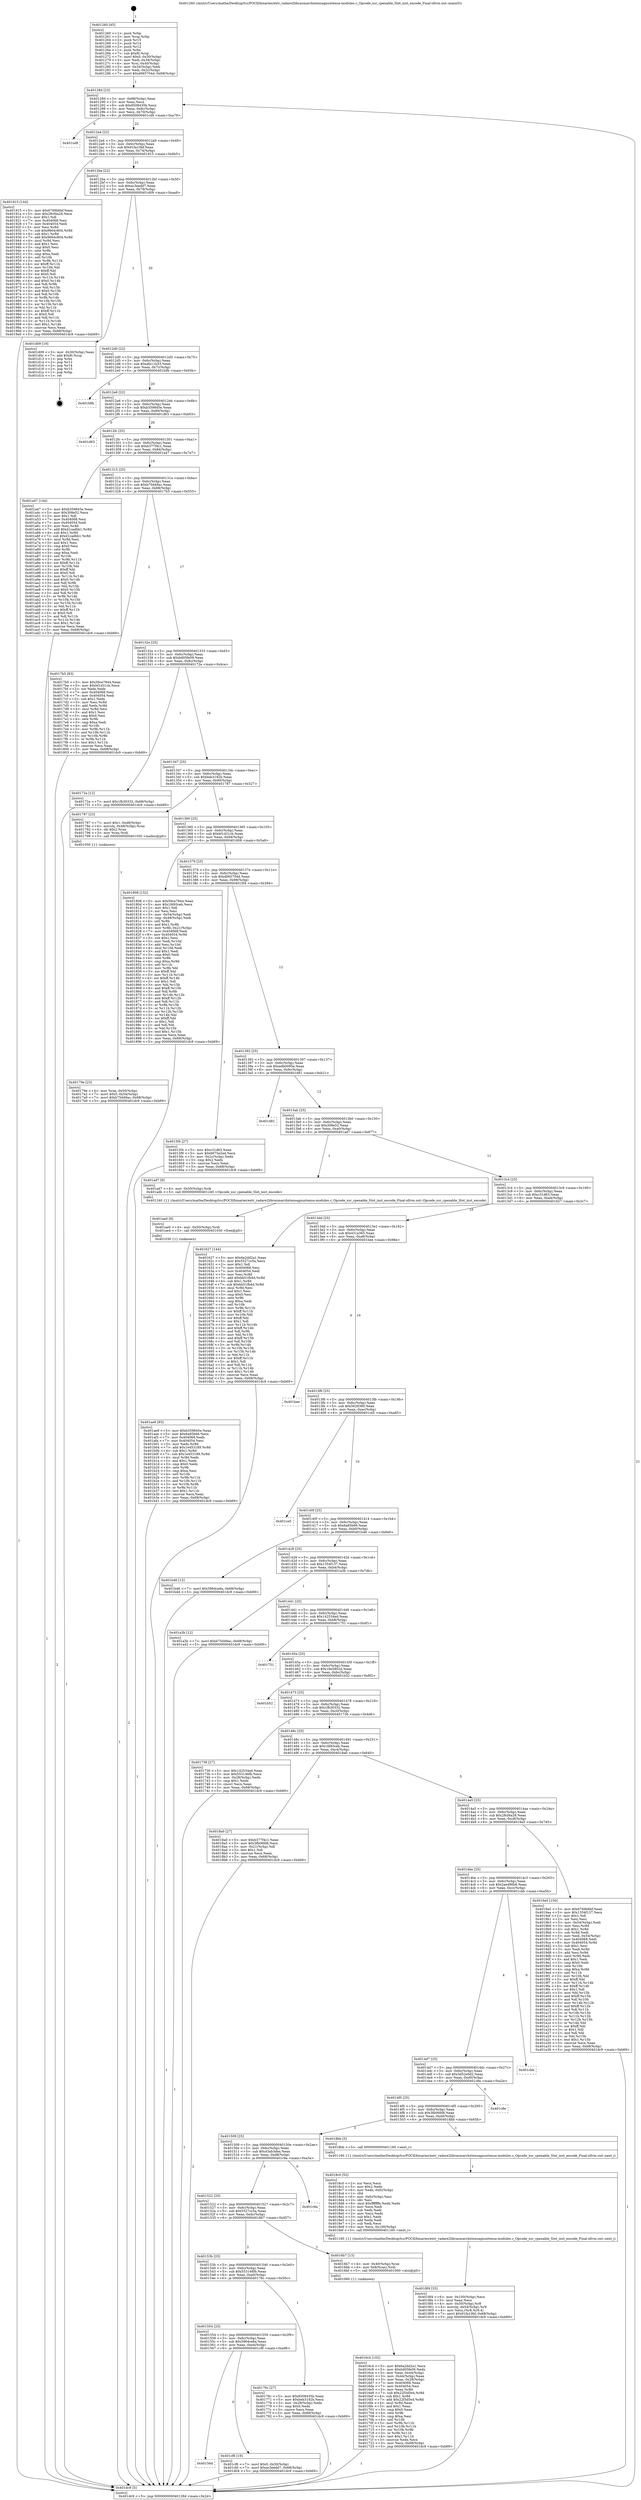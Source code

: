 digraph "0x401260" {
  label = "0x401260 (/mnt/c/Users/mathe/Desktop/tcc/POCII/binaries/extr_radare2librasmarchxtensagnuxtensa-modules.c_Opcode_xsr_cpenable_Slot_inst_encode_Final-ollvm.out::main(0))"
  labelloc = "t"
  node[shape=record]

  Entry [label="",width=0.3,height=0.3,shape=circle,fillcolor=black,style=filled]
  "0x40128d" [label="{
     0x40128d [23]\l
     | [instrs]\l
     &nbsp;&nbsp;0x40128d \<+3\>: mov -0x68(%rbp),%eax\l
     &nbsp;&nbsp;0x401290 \<+2\>: mov %eax,%ecx\l
     &nbsp;&nbsp;0x401292 \<+6\>: sub $0x8508435b,%ecx\l
     &nbsp;&nbsp;0x401298 \<+3\>: mov %eax,-0x6c(%rbp)\l
     &nbsp;&nbsp;0x40129b \<+3\>: mov %ecx,-0x70(%rbp)\l
     &nbsp;&nbsp;0x40129e \<+6\>: je 0000000000401cd9 \<main+0xa79\>\l
  }"]
  "0x401cd9" [label="{
     0x401cd9\l
  }", style=dashed]
  "0x4012a4" [label="{
     0x4012a4 [22]\l
     | [instrs]\l
     &nbsp;&nbsp;0x4012a4 \<+5\>: jmp 00000000004012a9 \<main+0x49\>\l
     &nbsp;&nbsp;0x4012a9 \<+3\>: mov -0x6c(%rbp),%eax\l
     &nbsp;&nbsp;0x4012ac \<+5\>: sub $0x91fa10bf,%eax\l
     &nbsp;&nbsp;0x4012b1 \<+3\>: mov %eax,-0x74(%rbp)\l
     &nbsp;&nbsp;0x4012b4 \<+6\>: je 0000000000401915 \<main+0x6b5\>\l
  }"]
  Exit [label="",width=0.3,height=0.3,shape=circle,fillcolor=black,style=filled,peripheries=2]
  "0x401915" [label="{
     0x401915 [144]\l
     | [instrs]\l
     &nbsp;&nbsp;0x401915 \<+5\>: mov $0x6769b6bf,%eax\l
     &nbsp;&nbsp;0x40191a \<+5\>: mov $0x28cf4a28,%ecx\l
     &nbsp;&nbsp;0x40191f \<+2\>: mov $0x1,%dl\l
     &nbsp;&nbsp;0x401921 \<+7\>: mov 0x404068,%esi\l
     &nbsp;&nbsp;0x401928 \<+7\>: mov 0x404054,%edi\l
     &nbsp;&nbsp;0x40192f \<+3\>: mov %esi,%r8d\l
     &nbsp;&nbsp;0x401932 \<+7\>: sub $0x9664c804,%r8d\l
     &nbsp;&nbsp;0x401939 \<+4\>: sub $0x1,%r8d\l
     &nbsp;&nbsp;0x40193d \<+7\>: add $0x9664c804,%r8d\l
     &nbsp;&nbsp;0x401944 \<+4\>: imul %r8d,%esi\l
     &nbsp;&nbsp;0x401948 \<+3\>: and $0x1,%esi\l
     &nbsp;&nbsp;0x40194b \<+3\>: cmp $0x0,%esi\l
     &nbsp;&nbsp;0x40194e \<+4\>: sete %r9b\l
     &nbsp;&nbsp;0x401952 \<+3\>: cmp $0xa,%edi\l
     &nbsp;&nbsp;0x401955 \<+4\>: setl %r10b\l
     &nbsp;&nbsp;0x401959 \<+3\>: mov %r9b,%r11b\l
     &nbsp;&nbsp;0x40195c \<+4\>: xor $0xff,%r11b\l
     &nbsp;&nbsp;0x401960 \<+3\>: mov %r10b,%bl\l
     &nbsp;&nbsp;0x401963 \<+3\>: xor $0xff,%bl\l
     &nbsp;&nbsp;0x401966 \<+3\>: xor $0x0,%dl\l
     &nbsp;&nbsp;0x401969 \<+3\>: mov %r11b,%r14b\l
     &nbsp;&nbsp;0x40196c \<+4\>: and $0x0,%r14b\l
     &nbsp;&nbsp;0x401970 \<+3\>: and %dl,%r9b\l
     &nbsp;&nbsp;0x401973 \<+3\>: mov %bl,%r15b\l
     &nbsp;&nbsp;0x401976 \<+4\>: and $0x0,%r15b\l
     &nbsp;&nbsp;0x40197a \<+3\>: and %dl,%r10b\l
     &nbsp;&nbsp;0x40197d \<+3\>: or %r9b,%r14b\l
     &nbsp;&nbsp;0x401980 \<+3\>: or %r10b,%r15b\l
     &nbsp;&nbsp;0x401983 \<+3\>: xor %r15b,%r14b\l
     &nbsp;&nbsp;0x401986 \<+3\>: or %bl,%r11b\l
     &nbsp;&nbsp;0x401989 \<+4\>: xor $0xff,%r11b\l
     &nbsp;&nbsp;0x40198d \<+3\>: or $0x0,%dl\l
     &nbsp;&nbsp;0x401990 \<+3\>: and %dl,%r11b\l
     &nbsp;&nbsp;0x401993 \<+3\>: or %r11b,%r14b\l
     &nbsp;&nbsp;0x401996 \<+4\>: test $0x1,%r14b\l
     &nbsp;&nbsp;0x40199a \<+3\>: cmovne %ecx,%eax\l
     &nbsp;&nbsp;0x40199d \<+3\>: mov %eax,-0x68(%rbp)\l
     &nbsp;&nbsp;0x4019a0 \<+5\>: jmp 0000000000401dc9 \<main+0xb69\>\l
  }"]
  "0x4012ba" [label="{
     0x4012ba [22]\l
     | [instrs]\l
     &nbsp;&nbsp;0x4012ba \<+5\>: jmp 00000000004012bf \<main+0x5f\>\l
     &nbsp;&nbsp;0x4012bf \<+3\>: mov -0x6c(%rbp),%eax\l
     &nbsp;&nbsp;0x4012c2 \<+5\>: sub $0xac3eedd7,%eax\l
     &nbsp;&nbsp;0x4012c7 \<+3\>: mov %eax,-0x78(%rbp)\l
     &nbsp;&nbsp;0x4012ca \<+6\>: je 0000000000401d09 \<main+0xaa9\>\l
  }"]
  "0x40156d" [label="{
     0x40156d\l
  }", style=dashed]
  "0x401d09" [label="{
     0x401d09 [19]\l
     | [instrs]\l
     &nbsp;&nbsp;0x401d09 \<+3\>: mov -0x30(%rbp),%eax\l
     &nbsp;&nbsp;0x401d0c \<+7\>: add $0xf0,%rsp\l
     &nbsp;&nbsp;0x401d13 \<+1\>: pop %rbx\l
     &nbsp;&nbsp;0x401d14 \<+2\>: pop %r12\l
     &nbsp;&nbsp;0x401d16 \<+2\>: pop %r14\l
     &nbsp;&nbsp;0x401d18 \<+2\>: pop %r15\l
     &nbsp;&nbsp;0x401d1a \<+1\>: pop %rbp\l
     &nbsp;&nbsp;0x401d1b \<+1\>: ret\l
  }"]
  "0x4012d0" [label="{
     0x4012d0 [22]\l
     | [instrs]\l
     &nbsp;&nbsp;0x4012d0 \<+5\>: jmp 00000000004012d5 \<main+0x75\>\l
     &nbsp;&nbsp;0x4012d5 \<+3\>: mov -0x6c(%rbp),%eax\l
     &nbsp;&nbsp;0x4012d8 \<+5\>: sub $0xafa11b33,%eax\l
     &nbsp;&nbsp;0x4012dd \<+3\>: mov %eax,-0x7c(%rbp)\l
     &nbsp;&nbsp;0x4012e0 \<+6\>: je 0000000000401b9b \<main+0x93b\>\l
  }"]
  "0x401cf6" [label="{
     0x401cf6 [19]\l
     | [instrs]\l
     &nbsp;&nbsp;0x401cf6 \<+7\>: movl $0x0,-0x30(%rbp)\l
     &nbsp;&nbsp;0x401cfd \<+7\>: movl $0xac3eedd7,-0x68(%rbp)\l
     &nbsp;&nbsp;0x401d04 \<+5\>: jmp 0000000000401dc9 \<main+0xb69\>\l
  }"]
  "0x401b9b" [label="{
     0x401b9b\l
  }", style=dashed]
  "0x4012e6" [label="{
     0x4012e6 [22]\l
     | [instrs]\l
     &nbsp;&nbsp;0x4012e6 \<+5\>: jmp 00000000004012eb \<main+0x8b\>\l
     &nbsp;&nbsp;0x4012eb \<+3\>: mov -0x6c(%rbp),%eax\l
     &nbsp;&nbsp;0x4012ee \<+5\>: sub $0xb359845e,%eax\l
     &nbsp;&nbsp;0x4012f3 \<+3\>: mov %eax,-0x80(%rbp)\l
     &nbsp;&nbsp;0x4012f6 \<+6\>: je 0000000000401d63 \<main+0xb03\>\l
  }"]
  "0x401ae9" [label="{
     0x401ae9 [93]\l
     | [instrs]\l
     &nbsp;&nbsp;0x401ae9 \<+5\>: mov $0xb359845e,%eax\l
     &nbsp;&nbsp;0x401aee \<+5\>: mov $0x6a85b66,%ecx\l
     &nbsp;&nbsp;0x401af3 \<+7\>: mov 0x404068,%edx\l
     &nbsp;&nbsp;0x401afa \<+7\>: mov 0x404054,%esi\l
     &nbsp;&nbsp;0x401b01 \<+3\>: mov %edx,%r8d\l
     &nbsp;&nbsp;0x401b04 \<+7\>: add $0x1e453189,%r8d\l
     &nbsp;&nbsp;0x401b0b \<+4\>: sub $0x1,%r8d\l
     &nbsp;&nbsp;0x401b0f \<+7\>: sub $0x1e453189,%r8d\l
     &nbsp;&nbsp;0x401b16 \<+4\>: imul %r8d,%edx\l
     &nbsp;&nbsp;0x401b1a \<+3\>: and $0x1,%edx\l
     &nbsp;&nbsp;0x401b1d \<+3\>: cmp $0x0,%edx\l
     &nbsp;&nbsp;0x401b20 \<+4\>: sete %r9b\l
     &nbsp;&nbsp;0x401b24 \<+3\>: cmp $0xa,%esi\l
     &nbsp;&nbsp;0x401b27 \<+4\>: setl %r10b\l
     &nbsp;&nbsp;0x401b2b \<+3\>: mov %r9b,%r11b\l
     &nbsp;&nbsp;0x401b2e \<+3\>: and %r10b,%r11b\l
     &nbsp;&nbsp;0x401b31 \<+3\>: xor %r10b,%r9b\l
     &nbsp;&nbsp;0x401b34 \<+3\>: or %r9b,%r11b\l
     &nbsp;&nbsp;0x401b37 \<+4\>: test $0x1,%r11b\l
     &nbsp;&nbsp;0x401b3b \<+3\>: cmovne %ecx,%eax\l
     &nbsp;&nbsp;0x401b3e \<+3\>: mov %eax,-0x68(%rbp)\l
     &nbsp;&nbsp;0x401b41 \<+5\>: jmp 0000000000401dc9 \<main+0xb69\>\l
  }"]
  "0x401d63" [label="{
     0x401d63\l
  }", style=dashed]
  "0x4012fc" [label="{
     0x4012fc [25]\l
     | [instrs]\l
     &nbsp;&nbsp;0x4012fc \<+5\>: jmp 0000000000401301 \<main+0xa1\>\l
     &nbsp;&nbsp;0x401301 \<+3\>: mov -0x6c(%rbp),%eax\l
     &nbsp;&nbsp;0x401304 \<+5\>: sub $0xb377f4c1,%eax\l
     &nbsp;&nbsp;0x401309 \<+6\>: mov %eax,-0x84(%rbp)\l
     &nbsp;&nbsp;0x40130f \<+6\>: je 0000000000401a47 \<main+0x7e7\>\l
  }"]
  "0x401ae0" [label="{
     0x401ae0 [9]\l
     | [instrs]\l
     &nbsp;&nbsp;0x401ae0 \<+4\>: mov -0x50(%rbp),%rdi\l
     &nbsp;&nbsp;0x401ae4 \<+5\>: call 0000000000401030 \<free@plt\>\l
     | [calls]\l
     &nbsp;&nbsp;0x401030 \{1\} (unknown)\l
  }"]
  "0x401a47" [label="{
     0x401a47 [144]\l
     | [instrs]\l
     &nbsp;&nbsp;0x401a47 \<+5\>: mov $0xb359845e,%eax\l
     &nbsp;&nbsp;0x401a4c \<+5\>: mov $0x308e52,%ecx\l
     &nbsp;&nbsp;0x401a51 \<+2\>: mov $0x1,%dl\l
     &nbsp;&nbsp;0x401a53 \<+7\>: mov 0x404068,%esi\l
     &nbsp;&nbsp;0x401a5a \<+7\>: mov 0x404054,%edi\l
     &nbsp;&nbsp;0x401a61 \<+3\>: mov %esi,%r8d\l
     &nbsp;&nbsp;0x401a64 \<+7\>: add $0xd1cadbb1,%r8d\l
     &nbsp;&nbsp;0x401a6b \<+4\>: sub $0x1,%r8d\l
     &nbsp;&nbsp;0x401a6f \<+7\>: sub $0xd1cadbb1,%r8d\l
     &nbsp;&nbsp;0x401a76 \<+4\>: imul %r8d,%esi\l
     &nbsp;&nbsp;0x401a7a \<+3\>: and $0x1,%esi\l
     &nbsp;&nbsp;0x401a7d \<+3\>: cmp $0x0,%esi\l
     &nbsp;&nbsp;0x401a80 \<+4\>: sete %r9b\l
     &nbsp;&nbsp;0x401a84 \<+3\>: cmp $0xa,%edi\l
     &nbsp;&nbsp;0x401a87 \<+4\>: setl %r10b\l
     &nbsp;&nbsp;0x401a8b \<+3\>: mov %r9b,%r11b\l
     &nbsp;&nbsp;0x401a8e \<+4\>: xor $0xff,%r11b\l
     &nbsp;&nbsp;0x401a92 \<+3\>: mov %r10b,%bl\l
     &nbsp;&nbsp;0x401a95 \<+3\>: xor $0xff,%bl\l
     &nbsp;&nbsp;0x401a98 \<+3\>: xor $0x0,%dl\l
     &nbsp;&nbsp;0x401a9b \<+3\>: mov %r11b,%r14b\l
     &nbsp;&nbsp;0x401a9e \<+4\>: and $0x0,%r14b\l
     &nbsp;&nbsp;0x401aa2 \<+3\>: and %dl,%r9b\l
     &nbsp;&nbsp;0x401aa5 \<+3\>: mov %bl,%r15b\l
     &nbsp;&nbsp;0x401aa8 \<+4\>: and $0x0,%r15b\l
     &nbsp;&nbsp;0x401aac \<+3\>: and %dl,%r10b\l
     &nbsp;&nbsp;0x401aaf \<+3\>: or %r9b,%r14b\l
     &nbsp;&nbsp;0x401ab2 \<+3\>: or %r10b,%r15b\l
     &nbsp;&nbsp;0x401ab5 \<+3\>: xor %r15b,%r14b\l
     &nbsp;&nbsp;0x401ab8 \<+3\>: or %bl,%r11b\l
     &nbsp;&nbsp;0x401abb \<+4\>: xor $0xff,%r11b\l
     &nbsp;&nbsp;0x401abf \<+3\>: or $0x0,%dl\l
     &nbsp;&nbsp;0x401ac2 \<+3\>: and %dl,%r11b\l
     &nbsp;&nbsp;0x401ac5 \<+3\>: or %r11b,%r14b\l
     &nbsp;&nbsp;0x401ac8 \<+4\>: test $0x1,%r14b\l
     &nbsp;&nbsp;0x401acc \<+3\>: cmovne %ecx,%eax\l
     &nbsp;&nbsp;0x401acf \<+3\>: mov %eax,-0x68(%rbp)\l
     &nbsp;&nbsp;0x401ad2 \<+5\>: jmp 0000000000401dc9 \<main+0xb69\>\l
  }"]
  "0x401315" [label="{
     0x401315 [25]\l
     | [instrs]\l
     &nbsp;&nbsp;0x401315 \<+5\>: jmp 000000000040131a \<main+0xba\>\l
     &nbsp;&nbsp;0x40131a \<+3\>: mov -0x6c(%rbp),%eax\l
     &nbsp;&nbsp;0x40131d \<+5\>: sub $0xb75d49ac,%eax\l
     &nbsp;&nbsp;0x401322 \<+6\>: mov %eax,-0x88(%rbp)\l
     &nbsp;&nbsp;0x401328 \<+6\>: je 00000000004017b5 \<main+0x555\>\l
  }"]
  "0x4018f4" [label="{
     0x4018f4 [33]\l
     | [instrs]\l
     &nbsp;&nbsp;0x4018f4 \<+6\>: mov -0x100(%rbp),%ecx\l
     &nbsp;&nbsp;0x4018fa \<+3\>: imul %eax,%ecx\l
     &nbsp;&nbsp;0x4018fd \<+4\>: mov -0x50(%rbp),%r8\l
     &nbsp;&nbsp;0x401901 \<+4\>: movslq -0x54(%rbp),%r9\l
     &nbsp;&nbsp;0x401905 \<+4\>: mov %ecx,(%r8,%r9,4)\l
     &nbsp;&nbsp;0x401909 \<+7\>: movl $0x91fa10bf,-0x68(%rbp)\l
     &nbsp;&nbsp;0x401910 \<+5\>: jmp 0000000000401dc9 \<main+0xb69\>\l
  }"]
  "0x4017b5" [label="{
     0x4017b5 [83]\l
     | [instrs]\l
     &nbsp;&nbsp;0x4017b5 \<+5\>: mov $0x59ce7844,%eax\l
     &nbsp;&nbsp;0x4017ba \<+5\>: mov $0xbf1d31cb,%ecx\l
     &nbsp;&nbsp;0x4017bf \<+2\>: xor %edx,%edx\l
     &nbsp;&nbsp;0x4017c1 \<+7\>: mov 0x404068,%esi\l
     &nbsp;&nbsp;0x4017c8 \<+7\>: mov 0x404054,%edi\l
     &nbsp;&nbsp;0x4017cf \<+3\>: sub $0x1,%edx\l
     &nbsp;&nbsp;0x4017d2 \<+3\>: mov %esi,%r8d\l
     &nbsp;&nbsp;0x4017d5 \<+3\>: add %edx,%r8d\l
     &nbsp;&nbsp;0x4017d8 \<+4\>: imul %r8d,%esi\l
     &nbsp;&nbsp;0x4017dc \<+3\>: and $0x1,%esi\l
     &nbsp;&nbsp;0x4017df \<+3\>: cmp $0x0,%esi\l
     &nbsp;&nbsp;0x4017e2 \<+4\>: sete %r9b\l
     &nbsp;&nbsp;0x4017e6 \<+3\>: cmp $0xa,%edi\l
     &nbsp;&nbsp;0x4017e9 \<+4\>: setl %r10b\l
     &nbsp;&nbsp;0x4017ed \<+3\>: mov %r9b,%r11b\l
     &nbsp;&nbsp;0x4017f0 \<+3\>: and %r10b,%r11b\l
     &nbsp;&nbsp;0x4017f3 \<+3\>: xor %r10b,%r9b\l
     &nbsp;&nbsp;0x4017f6 \<+3\>: or %r9b,%r11b\l
     &nbsp;&nbsp;0x4017f9 \<+4\>: test $0x1,%r11b\l
     &nbsp;&nbsp;0x4017fd \<+3\>: cmovne %ecx,%eax\l
     &nbsp;&nbsp;0x401800 \<+3\>: mov %eax,-0x68(%rbp)\l
     &nbsp;&nbsp;0x401803 \<+5\>: jmp 0000000000401dc9 \<main+0xb69\>\l
  }"]
  "0x40132e" [label="{
     0x40132e [25]\l
     | [instrs]\l
     &nbsp;&nbsp;0x40132e \<+5\>: jmp 0000000000401333 \<main+0xd3\>\l
     &nbsp;&nbsp;0x401333 \<+3\>: mov -0x6c(%rbp),%eax\l
     &nbsp;&nbsp;0x401336 \<+5\>: sub $0xbd05fe09,%eax\l
     &nbsp;&nbsp;0x40133b \<+6\>: mov %eax,-0x8c(%rbp)\l
     &nbsp;&nbsp;0x401341 \<+6\>: je 000000000040172a \<main+0x4ca\>\l
  }"]
  "0x4018c0" [label="{
     0x4018c0 [52]\l
     | [instrs]\l
     &nbsp;&nbsp;0x4018c0 \<+2\>: xor %ecx,%ecx\l
     &nbsp;&nbsp;0x4018c2 \<+5\>: mov $0x2,%edx\l
     &nbsp;&nbsp;0x4018c7 \<+6\>: mov %edx,-0xfc(%rbp)\l
     &nbsp;&nbsp;0x4018cd \<+1\>: cltd\l
     &nbsp;&nbsp;0x4018ce \<+6\>: mov -0xfc(%rbp),%esi\l
     &nbsp;&nbsp;0x4018d4 \<+2\>: idiv %esi\l
     &nbsp;&nbsp;0x4018d6 \<+6\>: imul $0xfffffffe,%edx,%edx\l
     &nbsp;&nbsp;0x4018dc \<+2\>: mov %ecx,%edi\l
     &nbsp;&nbsp;0x4018de \<+2\>: sub %edx,%edi\l
     &nbsp;&nbsp;0x4018e0 \<+2\>: mov %ecx,%edx\l
     &nbsp;&nbsp;0x4018e2 \<+3\>: sub $0x1,%edx\l
     &nbsp;&nbsp;0x4018e5 \<+2\>: add %edx,%edi\l
     &nbsp;&nbsp;0x4018e7 \<+2\>: sub %edi,%ecx\l
     &nbsp;&nbsp;0x4018e9 \<+6\>: mov %ecx,-0x100(%rbp)\l
     &nbsp;&nbsp;0x4018ef \<+5\>: call 0000000000401160 \<next_i\>\l
     | [calls]\l
     &nbsp;&nbsp;0x401160 \{1\} (/mnt/c/Users/mathe/Desktop/tcc/POCII/binaries/extr_radare2librasmarchxtensagnuxtensa-modules.c_Opcode_xsr_cpenable_Slot_inst_encode_Final-ollvm.out::next_i)\l
  }"]
  "0x40172a" [label="{
     0x40172a [12]\l
     | [instrs]\l
     &nbsp;&nbsp;0x40172a \<+7\>: movl $0x1fb30332,-0x68(%rbp)\l
     &nbsp;&nbsp;0x401731 \<+5\>: jmp 0000000000401dc9 \<main+0xb69\>\l
  }"]
  "0x401347" [label="{
     0x401347 [25]\l
     | [instrs]\l
     &nbsp;&nbsp;0x401347 \<+5\>: jmp 000000000040134c \<main+0xec\>\l
     &nbsp;&nbsp;0x40134c \<+3\>: mov -0x6c(%rbp),%eax\l
     &nbsp;&nbsp;0x40134f \<+5\>: sub $0xbeb3192b,%eax\l
     &nbsp;&nbsp;0x401354 \<+6\>: mov %eax,-0x90(%rbp)\l
     &nbsp;&nbsp;0x40135a \<+6\>: je 0000000000401787 \<main+0x527\>\l
  }"]
  "0x40179e" [label="{
     0x40179e [23]\l
     | [instrs]\l
     &nbsp;&nbsp;0x40179e \<+4\>: mov %rax,-0x50(%rbp)\l
     &nbsp;&nbsp;0x4017a2 \<+7\>: movl $0x0,-0x54(%rbp)\l
     &nbsp;&nbsp;0x4017a9 \<+7\>: movl $0xb75d49ac,-0x68(%rbp)\l
     &nbsp;&nbsp;0x4017b0 \<+5\>: jmp 0000000000401dc9 \<main+0xb69\>\l
  }"]
  "0x401787" [label="{
     0x401787 [23]\l
     | [instrs]\l
     &nbsp;&nbsp;0x401787 \<+7\>: movl $0x1,-0x48(%rbp)\l
     &nbsp;&nbsp;0x40178e \<+4\>: movslq -0x48(%rbp),%rax\l
     &nbsp;&nbsp;0x401792 \<+4\>: shl $0x2,%rax\l
     &nbsp;&nbsp;0x401796 \<+3\>: mov %rax,%rdi\l
     &nbsp;&nbsp;0x401799 \<+5\>: call 0000000000401050 \<malloc@plt\>\l
     | [calls]\l
     &nbsp;&nbsp;0x401050 \{1\} (unknown)\l
  }"]
  "0x401360" [label="{
     0x401360 [25]\l
     | [instrs]\l
     &nbsp;&nbsp;0x401360 \<+5\>: jmp 0000000000401365 \<main+0x105\>\l
     &nbsp;&nbsp;0x401365 \<+3\>: mov -0x6c(%rbp),%eax\l
     &nbsp;&nbsp;0x401368 \<+5\>: sub $0xbf1d31cb,%eax\l
     &nbsp;&nbsp;0x40136d \<+6\>: mov %eax,-0x94(%rbp)\l
     &nbsp;&nbsp;0x401373 \<+6\>: je 0000000000401808 \<main+0x5a8\>\l
  }"]
  "0x401554" [label="{
     0x401554 [25]\l
     | [instrs]\l
     &nbsp;&nbsp;0x401554 \<+5\>: jmp 0000000000401559 \<main+0x2f9\>\l
     &nbsp;&nbsp;0x401559 \<+3\>: mov -0x6c(%rbp),%eax\l
     &nbsp;&nbsp;0x40155c \<+5\>: sub $0x5964ce6a,%eax\l
     &nbsp;&nbsp;0x401561 \<+6\>: mov %eax,-0xe4(%rbp)\l
     &nbsp;&nbsp;0x401567 \<+6\>: je 0000000000401cf6 \<main+0xa96\>\l
  }"]
  "0x401808" [label="{
     0x401808 [152]\l
     | [instrs]\l
     &nbsp;&nbsp;0x401808 \<+5\>: mov $0x59ce7844,%eax\l
     &nbsp;&nbsp;0x40180d \<+5\>: mov $0x1fd93ceb,%ecx\l
     &nbsp;&nbsp;0x401812 \<+2\>: mov $0x1,%dl\l
     &nbsp;&nbsp;0x401814 \<+2\>: xor %esi,%esi\l
     &nbsp;&nbsp;0x401816 \<+3\>: mov -0x54(%rbp),%edi\l
     &nbsp;&nbsp;0x401819 \<+3\>: cmp -0x48(%rbp),%edi\l
     &nbsp;&nbsp;0x40181c \<+4\>: setl %r8b\l
     &nbsp;&nbsp;0x401820 \<+4\>: and $0x1,%r8b\l
     &nbsp;&nbsp;0x401824 \<+4\>: mov %r8b,-0x21(%rbp)\l
     &nbsp;&nbsp;0x401828 \<+7\>: mov 0x404068,%edi\l
     &nbsp;&nbsp;0x40182f \<+8\>: mov 0x404054,%r9d\l
     &nbsp;&nbsp;0x401837 \<+3\>: sub $0x1,%esi\l
     &nbsp;&nbsp;0x40183a \<+3\>: mov %edi,%r10d\l
     &nbsp;&nbsp;0x40183d \<+3\>: add %esi,%r10d\l
     &nbsp;&nbsp;0x401840 \<+4\>: imul %r10d,%edi\l
     &nbsp;&nbsp;0x401844 \<+3\>: and $0x1,%edi\l
     &nbsp;&nbsp;0x401847 \<+3\>: cmp $0x0,%edi\l
     &nbsp;&nbsp;0x40184a \<+4\>: sete %r8b\l
     &nbsp;&nbsp;0x40184e \<+4\>: cmp $0xa,%r9d\l
     &nbsp;&nbsp;0x401852 \<+4\>: setl %r11b\l
     &nbsp;&nbsp;0x401856 \<+3\>: mov %r8b,%bl\l
     &nbsp;&nbsp;0x401859 \<+3\>: xor $0xff,%bl\l
     &nbsp;&nbsp;0x40185c \<+3\>: mov %r11b,%r14b\l
     &nbsp;&nbsp;0x40185f \<+4\>: xor $0xff,%r14b\l
     &nbsp;&nbsp;0x401863 \<+3\>: xor $0x1,%dl\l
     &nbsp;&nbsp;0x401866 \<+3\>: mov %bl,%r15b\l
     &nbsp;&nbsp;0x401869 \<+4\>: and $0xff,%r15b\l
     &nbsp;&nbsp;0x40186d \<+3\>: and %dl,%r8b\l
     &nbsp;&nbsp;0x401870 \<+3\>: mov %r14b,%r12b\l
     &nbsp;&nbsp;0x401873 \<+4\>: and $0xff,%r12b\l
     &nbsp;&nbsp;0x401877 \<+3\>: and %dl,%r11b\l
     &nbsp;&nbsp;0x40187a \<+3\>: or %r8b,%r15b\l
     &nbsp;&nbsp;0x40187d \<+3\>: or %r11b,%r12b\l
     &nbsp;&nbsp;0x401880 \<+3\>: xor %r12b,%r15b\l
     &nbsp;&nbsp;0x401883 \<+3\>: or %r14b,%bl\l
     &nbsp;&nbsp;0x401886 \<+3\>: xor $0xff,%bl\l
     &nbsp;&nbsp;0x401889 \<+3\>: or $0x1,%dl\l
     &nbsp;&nbsp;0x40188c \<+2\>: and %dl,%bl\l
     &nbsp;&nbsp;0x40188e \<+3\>: or %bl,%r15b\l
     &nbsp;&nbsp;0x401891 \<+4\>: test $0x1,%r15b\l
     &nbsp;&nbsp;0x401895 \<+3\>: cmovne %ecx,%eax\l
     &nbsp;&nbsp;0x401898 \<+3\>: mov %eax,-0x68(%rbp)\l
     &nbsp;&nbsp;0x40189b \<+5\>: jmp 0000000000401dc9 \<main+0xb69\>\l
  }"]
  "0x401379" [label="{
     0x401379 [25]\l
     | [instrs]\l
     &nbsp;&nbsp;0x401379 \<+5\>: jmp 000000000040137e \<main+0x11e\>\l
     &nbsp;&nbsp;0x40137e \<+3\>: mov -0x6c(%rbp),%eax\l
     &nbsp;&nbsp;0x401381 \<+5\>: sub $0xd065704d,%eax\l
     &nbsp;&nbsp;0x401386 \<+6\>: mov %eax,-0x98(%rbp)\l
     &nbsp;&nbsp;0x40138c \<+6\>: je 00000000004015f4 \<main+0x394\>\l
  }"]
  "0x40176c" [label="{
     0x40176c [27]\l
     | [instrs]\l
     &nbsp;&nbsp;0x40176c \<+5\>: mov $0x8508435b,%eax\l
     &nbsp;&nbsp;0x401771 \<+5\>: mov $0xbeb3192b,%ecx\l
     &nbsp;&nbsp;0x401776 \<+3\>: mov -0x28(%rbp),%edx\l
     &nbsp;&nbsp;0x401779 \<+3\>: cmp $0x0,%edx\l
     &nbsp;&nbsp;0x40177c \<+3\>: cmove %ecx,%eax\l
     &nbsp;&nbsp;0x40177f \<+3\>: mov %eax,-0x68(%rbp)\l
     &nbsp;&nbsp;0x401782 \<+5\>: jmp 0000000000401dc9 \<main+0xb69\>\l
  }"]
  "0x4015f4" [label="{
     0x4015f4 [27]\l
     | [instrs]\l
     &nbsp;&nbsp;0x4015f4 \<+5\>: mov $0xc31d63,%eax\l
     &nbsp;&nbsp;0x4015f9 \<+5\>: mov $0x6675e2ed,%ecx\l
     &nbsp;&nbsp;0x4015fe \<+3\>: mov -0x2c(%rbp),%edx\l
     &nbsp;&nbsp;0x401601 \<+3\>: cmp $0x2,%edx\l
     &nbsp;&nbsp;0x401604 \<+3\>: cmovne %ecx,%eax\l
     &nbsp;&nbsp;0x401607 \<+3\>: mov %eax,-0x68(%rbp)\l
     &nbsp;&nbsp;0x40160a \<+5\>: jmp 0000000000401dc9 \<main+0xb69\>\l
  }"]
  "0x401392" [label="{
     0x401392 [25]\l
     | [instrs]\l
     &nbsp;&nbsp;0x401392 \<+5\>: jmp 0000000000401397 \<main+0x137\>\l
     &nbsp;&nbsp;0x401397 \<+3\>: mov -0x6c(%rbp),%eax\l
     &nbsp;&nbsp;0x40139a \<+5\>: sub $0xedb0095e,%eax\l
     &nbsp;&nbsp;0x40139f \<+6\>: mov %eax,-0x9c(%rbp)\l
     &nbsp;&nbsp;0x4013a5 \<+6\>: je 0000000000401d81 \<main+0xb21\>\l
  }"]
  "0x401dc9" [label="{
     0x401dc9 [5]\l
     | [instrs]\l
     &nbsp;&nbsp;0x401dc9 \<+5\>: jmp 000000000040128d \<main+0x2d\>\l
  }"]
  "0x401260" [label="{
     0x401260 [45]\l
     | [instrs]\l
     &nbsp;&nbsp;0x401260 \<+1\>: push %rbp\l
     &nbsp;&nbsp;0x401261 \<+3\>: mov %rsp,%rbp\l
     &nbsp;&nbsp;0x401264 \<+2\>: push %r15\l
     &nbsp;&nbsp;0x401266 \<+2\>: push %r14\l
     &nbsp;&nbsp;0x401268 \<+2\>: push %r12\l
     &nbsp;&nbsp;0x40126a \<+1\>: push %rbx\l
     &nbsp;&nbsp;0x40126b \<+7\>: sub $0xf0,%rsp\l
     &nbsp;&nbsp;0x401272 \<+7\>: movl $0x0,-0x30(%rbp)\l
     &nbsp;&nbsp;0x401279 \<+3\>: mov %edi,-0x34(%rbp)\l
     &nbsp;&nbsp;0x40127c \<+4\>: mov %rsi,-0x40(%rbp)\l
     &nbsp;&nbsp;0x401280 \<+3\>: mov -0x34(%rbp),%edi\l
     &nbsp;&nbsp;0x401283 \<+3\>: mov %edi,-0x2c(%rbp)\l
     &nbsp;&nbsp;0x401286 \<+7\>: movl $0xd065704d,-0x68(%rbp)\l
  }"]
  "0x4016c4" [label="{
     0x4016c4 [102]\l
     | [instrs]\l
     &nbsp;&nbsp;0x4016c4 \<+5\>: mov $0x6a2dd2a1,%ecx\l
     &nbsp;&nbsp;0x4016c9 \<+5\>: mov $0xbd05fe09,%edx\l
     &nbsp;&nbsp;0x4016ce \<+3\>: mov %eax,-0x44(%rbp)\l
     &nbsp;&nbsp;0x4016d1 \<+3\>: mov -0x44(%rbp),%eax\l
     &nbsp;&nbsp;0x4016d4 \<+3\>: mov %eax,-0x28(%rbp)\l
     &nbsp;&nbsp;0x4016d7 \<+7\>: mov 0x404068,%eax\l
     &nbsp;&nbsp;0x4016de \<+7\>: mov 0x404054,%esi\l
     &nbsp;&nbsp;0x4016e5 \<+3\>: mov %eax,%r8d\l
     &nbsp;&nbsp;0x4016e8 \<+7\>: sub $0x22f3d5e4,%r8d\l
     &nbsp;&nbsp;0x4016ef \<+4\>: sub $0x1,%r8d\l
     &nbsp;&nbsp;0x4016f3 \<+7\>: add $0x22f3d5e4,%r8d\l
     &nbsp;&nbsp;0x4016fa \<+4\>: imul %r8d,%eax\l
     &nbsp;&nbsp;0x4016fe \<+3\>: and $0x1,%eax\l
     &nbsp;&nbsp;0x401701 \<+3\>: cmp $0x0,%eax\l
     &nbsp;&nbsp;0x401704 \<+4\>: sete %r9b\l
     &nbsp;&nbsp;0x401708 \<+3\>: cmp $0xa,%esi\l
     &nbsp;&nbsp;0x40170b \<+4\>: setl %r10b\l
     &nbsp;&nbsp;0x40170f \<+3\>: mov %r9b,%r11b\l
     &nbsp;&nbsp;0x401712 \<+3\>: and %r10b,%r11b\l
     &nbsp;&nbsp;0x401715 \<+3\>: xor %r10b,%r9b\l
     &nbsp;&nbsp;0x401718 \<+3\>: or %r9b,%r11b\l
     &nbsp;&nbsp;0x40171b \<+4\>: test $0x1,%r11b\l
     &nbsp;&nbsp;0x40171f \<+3\>: cmovne %edx,%ecx\l
     &nbsp;&nbsp;0x401722 \<+3\>: mov %ecx,-0x68(%rbp)\l
     &nbsp;&nbsp;0x401725 \<+5\>: jmp 0000000000401dc9 \<main+0xb69\>\l
  }"]
  "0x401d81" [label="{
     0x401d81\l
  }", style=dashed]
  "0x4013ab" [label="{
     0x4013ab [25]\l
     | [instrs]\l
     &nbsp;&nbsp;0x4013ab \<+5\>: jmp 00000000004013b0 \<main+0x150\>\l
     &nbsp;&nbsp;0x4013b0 \<+3\>: mov -0x6c(%rbp),%eax\l
     &nbsp;&nbsp;0x4013b3 \<+5\>: sub $0x308e52,%eax\l
     &nbsp;&nbsp;0x4013b8 \<+6\>: mov %eax,-0xa0(%rbp)\l
     &nbsp;&nbsp;0x4013be \<+6\>: je 0000000000401ad7 \<main+0x877\>\l
  }"]
  "0x40153b" [label="{
     0x40153b [25]\l
     | [instrs]\l
     &nbsp;&nbsp;0x40153b \<+5\>: jmp 0000000000401540 \<main+0x2e0\>\l
     &nbsp;&nbsp;0x401540 \<+3\>: mov -0x6c(%rbp),%eax\l
     &nbsp;&nbsp;0x401543 \<+5\>: sub $0x553146fb,%eax\l
     &nbsp;&nbsp;0x401548 \<+6\>: mov %eax,-0xe0(%rbp)\l
     &nbsp;&nbsp;0x40154e \<+6\>: je 000000000040176c \<main+0x50c\>\l
  }"]
  "0x401ad7" [label="{
     0x401ad7 [9]\l
     | [instrs]\l
     &nbsp;&nbsp;0x401ad7 \<+4\>: mov -0x50(%rbp),%rdi\l
     &nbsp;&nbsp;0x401adb \<+5\>: call 0000000000401240 \<Opcode_xsr_cpenable_Slot_inst_encode\>\l
     | [calls]\l
     &nbsp;&nbsp;0x401240 \{1\} (/mnt/c/Users/mathe/Desktop/tcc/POCII/binaries/extr_radare2librasmarchxtensagnuxtensa-modules.c_Opcode_xsr_cpenable_Slot_inst_encode_Final-ollvm.out::Opcode_xsr_cpenable_Slot_inst_encode)\l
  }"]
  "0x4013c4" [label="{
     0x4013c4 [25]\l
     | [instrs]\l
     &nbsp;&nbsp;0x4013c4 \<+5\>: jmp 00000000004013c9 \<main+0x169\>\l
     &nbsp;&nbsp;0x4013c9 \<+3\>: mov -0x6c(%rbp),%eax\l
     &nbsp;&nbsp;0x4013cc \<+5\>: sub $0xc31d63,%eax\l
     &nbsp;&nbsp;0x4013d1 \<+6\>: mov %eax,-0xa4(%rbp)\l
     &nbsp;&nbsp;0x4013d7 \<+6\>: je 0000000000401627 \<main+0x3c7\>\l
  }"]
  "0x4016b7" [label="{
     0x4016b7 [13]\l
     | [instrs]\l
     &nbsp;&nbsp;0x4016b7 \<+4\>: mov -0x40(%rbp),%rax\l
     &nbsp;&nbsp;0x4016bb \<+4\>: mov 0x8(%rax),%rdi\l
     &nbsp;&nbsp;0x4016bf \<+5\>: call 0000000000401060 \<atoi@plt\>\l
     | [calls]\l
     &nbsp;&nbsp;0x401060 \{1\} (unknown)\l
  }"]
  "0x401627" [label="{
     0x401627 [144]\l
     | [instrs]\l
     &nbsp;&nbsp;0x401627 \<+5\>: mov $0x6a2dd2a1,%eax\l
     &nbsp;&nbsp;0x40162c \<+5\>: mov $0x5527cc5a,%ecx\l
     &nbsp;&nbsp;0x401631 \<+2\>: mov $0x1,%dl\l
     &nbsp;&nbsp;0x401633 \<+7\>: mov 0x404068,%esi\l
     &nbsp;&nbsp;0x40163a \<+7\>: mov 0x404054,%edi\l
     &nbsp;&nbsp;0x401641 \<+3\>: mov %esi,%r8d\l
     &nbsp;&nbsp;0x401644 \<+7\>: add $0xbb51fb4d,%r8d\l
     &nbsp;&nbsp;0x40164b \<+4\>: sub $0x1,%r8d\l
     &nbsp;&nbsp;0x40164f \<+7\>: sub $0xbb51fb4d,%r8d\l
     &nbsp;&nbsp;0x401656 \<+4\>: imul %r8d,%esi\l
     &nbsp;&nbsp;0x40165a \<+3\>: and $0x1,%esi\l
     &nbsp;&nbsp;0x40165d \<+3\>: cmp $0x0,%esi\l
     &nbsp;&nbsp;0x401660 \<+4\>: sete %r9b\l
     &nbsp;&nbsp;0x401664 \<+3\>: cmp $0xa,%edi\l
     &nbsp;&nbsp;0x401667 \<+4\>: setl %r10b\l
     &nbsp;&nbsp;0x40166b \<+3\>: mov %r9b,%r11b\l
     &nbsp;&nbsp;0x40166e \<+4\>: xor $0xff,%r11b\l
     &nbsp;&nbsp;0x401672 \<+3\>: mov %r10b,%bl\l
     &nbsp;&nbsp;0x401675 \<+3\>: xor $0xff,%bl\l
     &nbsp;&nbsp;0x401678 \<+3\>: xor $0x1,%dl\l
     &nbsp;&nbsp;0x40167b \<+3\>: mov %r11b,%r14b\l
     &nbsp;&nbsp;0x40167e \<+4\>: and $0xff,%r14b\l
     &nbsp;&nbsp;0x401682 \<+3\>: and %dl,%r9b\l
     &nbsp;&nbsp;0x401685 \<+3\>: mov %bl,%r15b\l
     &nbsp;&nbsp;0x401688 \<+4\>: and $0xff,%r15b\l
     &nbsp;&nbsp;0x40168c \<+3\>: and %dl,%r10b\l
     &nbsp;&nbsp;0x40168f \<+3\>: or %r9b,%r14b\l
     &nbsp;&nbsp;0x401692 \<+3\>: or %r10b,%r15b\l
     &nbsp;&nbsp;0x401695 \<+3\>: xor %r15b,%r14b\l
     &nbsp;&nbsp;0x401698 \<+3\>: or %bl,%r11b\l
     &nbsp;&nbsp;0x40169b \<+4\>: xor $0xff,%r11b\l
     &nbsp;&nbsp;0x40169f \<+3\>: or $0x1,%dl\l
     &nbsp;&nbsp;0x4016a2 \<+3\>: and %dl,%r11b\l
     &nbsp;&nbsp;0x4016a5 \<+3\>: or %r11b,%r14b\l
     &nbsp;&nbsp;0x4016a8 \<+4\>: test $0x1,%r14b\l
     &nbsp;&nbsp;0x4016ac \<+3\>: cmovne %ecx,%eax\l
     &nbsp;&nbsp;0x4016af \<+3\>: mov %eax,-0x68(%rbp)\l
     &nbsp;&nbsp;0x4016b2 \<+5\>: jmp 0000000000401dc9 \<main+0xb69\>\l
  }"]
  "0x4013dd" [label="{
     0x4013dd [25]\l
     | [instrs]\l
     &nbsp;&nbsp;0x4013dd \<+5\>: jmp 00000000004013e2 \<main+0x182\>\l
     &nbsp;&nbsp;0x4013e2 \<+3\>: mov -0x6c(%rbp),%eax\l
     &nbsp;&nbsp;0x4013e5 \<+5\>: sub $0x431a365,%eax\l
     &nbsp;&nbsp;0x4013ea \<+6\>: mov %eax,-0xa8(%rbp)\l
     &nbsp;&nbsp;0x4013f0 \<+6\>: je 0000000000401bee \<main+0x98e\>\l
  }"]
  "0x401522" [label="{
     0x401522 [25]\l
     | [instrs]\l
     &nbsp;&nbsp;0x401522 \<+5\>: jmp 0000000000401527 \<main+0x2c7\>\l
     &nbsp;&nbsp;0x401527 \<+3\>: mov -0x6c(%rbp),%eax\l
     &nbsp;&nbsp;0x40152a \<+5\>: sub $0x5527cc5a,%eax\l
     &nbsp;&nbsp;0x40152f \<+6\>: mov %eax,-0xdc(%rbp)\l
     &nbsp;&nbsp;0x401535 \<+6\>: je 00000000004016b7 \<main+0x457\>\l
  }"]
  "0x401bee" [label="{
     0x401bee\l
  }", style=dashed]
  "0x4013f6" [label="{
     0x4013f6 [25]\l
     | [instrs]\l
     &nbsp;&nbsp;0x4013f6 \<+5\>: jmp 00000000004013fb \<main+0x19b\>\l
     &nbsp;&nbsp;0x4013fb \<+3\>: mov -0x6c(%rbp),%eax\l
     &nbsp;&nbsp;0x4013fe \<+5\>: sub $0x5628360,%eax\l
     &nbsp;&nbsp;0x401403 \<+6\>: mov %eax,-0xac(%rbp)\l
     &nbsp;&nbsp;0x401409 \<+6\>: je 0000000000401ce5 \<main+0xa85\>\l
  }"]
  "0x401c9a" [label="{
     0x401c9a\l
  }", style=dashed]
  "0x401ce5" [label="{
     0x401ce5\l
  }", style=dashed]
  "0x40140f" [label="{
     0x40140f [25]\l
     | [instrs]\l
     &nbsp;&nbsp;0x40140f \<+5\>: jmp 0000000000401414 \<main+0x1b4\>\l
     &nbsp;&nbsp;0x401414 \<+3\>: mov -0x6c(%rbp),%eax\l
     &nbsp;&nbsp;0x401417 \<+5\>: sub $0x6a85b66,%eax\l
     &nbsp;&nbsp;0x40141c \<+6\>: mov %eax,-0xb0(%rbp)\l
     &nbsp;&nbsp;0x401422 \<+6\>: je 0000000000401b46 \<main+0x8e6\>\l
  }"]
  "0x401509" [label="{
     0x401509 [25]\l
     | [instrs]\l
     &nbsp;&nbsp;0x401509 \<+5\>: jmp 000000000040150e \<main+0x2ae\>\l
     &nbsp;&nbsp;0x40150e \<+3\>: mov -0x6c(%rbp),%eax\l
     &nbsp;&nbsp;0x401511 \<+5\>: sub $0x43ab3dea,%eax\l
     &nbsp;&nbsp;0x401516 \<+6\>: mov %eax,-0xd8(%rbp)\l
     &nbsp;&nbsp;0x40151c \<+6\>: je 0000000000401c9a \<main+0xa3a\>\l
  }"]
  "0x401b46" [label="{
     0x401b46 [12]\l
     | [instrs]\l
     &nbsp;&nbsp;0x401b46 \<+7\>: movl $0x5964ce6a,-0x68(%rbp)\l
     &nbsp;&nbsp;0x401b4d \<+5\>: jmp 0000000000401dc9 \<main+0xb69\>\l
  }"]
  "0x401428" [label="{
     0x401428 [25]\l
     | [instrs]\l
     &nbsp;&nbsp;0x401428 \<+5\>: jmp 000000000040142d \<main+0x1cd\>\l
     &nbsp;&nbsp;0x40142d \<+3\>: mov -0x6c(%rbp),%eax\l
     &nbsp;&nbsp;0x401430 \<+5\>: sub $0x1354f137,%eax\l
     &nbsp;&nbsp;0x401435 \<+6\>: mov %eax,-0xb4(%rbp)\l
     &nbsp;&nbsp;0x40143b \<+6\>: je 0000000000401a3b \<main+0x7db\>\l
  }"]
  "0x4018bb" [label="{
     0x4018bb [5]\l
     | [instrs]\l
     &nbsp;&nbsp;0x4018bb \<+5\>: call 0000000000401160 \<next_i\>\l
     | [calls]\l
     &nbsp;&nbsp;0x401160 \{1\} (/mnt/c/Users/mathe/Desktop/tcc/POCII/binaries/extr_radare2librasmarchxtensagnuxtensa-modules.c_Opcode_xsr_cpenable_Slot_inst_encode_Final-ollvm.out::next_i)\l
  }"]
  "0x401a3b" [label="{
     0x401a3b [12]\l
     | [instrs]\l
     &nbsp;&nbsp;0x401a3b \<+7\>: movl $0xb75d49ac,-0x68(%rbp)\l
     &nbsp;&nbsp;0x401a42 \<+5\>: jmp 0000000000401dc9 \<main+0xb69\>\l
  }"]
  "0x401441" [label="{
     0x401441 [25]\l
     | [instrs]\l
     &nbsp;&nbsp;0x401441 \<+5\>: jmp 0000000000401446 \<main+0x1e6\>\l
     &nbsp;&nbsp;0x401446 \<+3\>: mov -0x6c(%rbp),%eax\l
     &nbsp;&nbsp;0x401449 \<+5\>: sub $0x142534ed,%eax\l
     &nbsp;&nbsp;0x40144e \<+6\>: mov %eax,-0xb8(%rbp)\l
     &nbsp;&nbsp;0x401454 \<+6\>: je 0000000000401751 \<main+0x4f1\>\l
  }"]
  "0x4014f0" [label="{
     0x4014f0 [25]\l
     | [instrs]\l
     &nbsp;&nbsp;0x4014f0 \<+5\>: jmp 00000000004014f5 \<main+0x295\>\l
     &nbsp;&nbsp;0x4014f5 \<+3\>: mov -0x6c(%rbp),%eax\l
     &nbsp;&nbsp;0x4014f8 \<+5\>: sub $0x3fb06fd8,%eax\l
     &nbsp;&nbsp;0x4014fd \<+6\>: mov %eax,-0xd4(%rbp)\l
     &nbsp;&nbsp;0x401503 \<+6\>: je 00000000004018bb \<main+0x65b\>\l
  }"]
  "0x401751" [label="{
     0x401751\l
  }", style=dashed]
  "0x40145a" [label="{
     0x40145a [25]\l
     | [instrs]\l
     &nbsp;&nbsp;0x40145a \<+5\>: jmp 000000000040145f \<main+0x1ff\>\l
     &nbsp;&nbsp;0x40145f \<+3\>: mov -0x6c(%rbp),%eax\l
     &nbsp;&nbsp;0x401462 \<+5\>: sub $0x16e5802d,%eax\l
     &nbsp;&nbsp;0x401467 \<+6\>: mov %eax,-0xbc(%rbp)\l
     &nbsp;&nbsp;0x40146d \<+6\>: je 0000000000401b52 \<main+0x8f2\>\l
  }"]
  "0x401c8e" [label="{
     0x401c8e\l
  }", style=dashed]
  "0x401b52" [label="{
     0x401b52\l
  }", style=dashed]
  "0x401473" [label="{
     0x401473 [25]\l
     | [instrs]\l
     &nbsp;&nbsp;0x401473 \<+5\>: jmp 0000000000401478 \<main+0x218\>\l
     &nbsp;&nbsp;0x401478 \<+3\>: mov -0x6c(%rbp),%eax\l
     &nbsp;&nbsp;0x40147b \<+5\>: sub $0x1fb30332,%eax\l
     &nbsp;&nbsp;0x401480 \<+6\>: mov %eax,-0xc0(%rbp)\l
     &nbsp;&nbsp;0x401486 \<+6\>: je 0000000000401736 \<main+0x4d6\>\l
  }"]
  "0x4014d7" [label="{
     0x4014d7 [25]\l
     | [instrs]\l
     &nbsp;&nbsp;0x4014d7 \<+5\>: jmp 00000000004014dc \<main+0x27c\>\l
     &nbsp;&nbsp;0x4014dc \<+3\>: mov -0x6c(%rbp),%eax\l
     &nbsp;&nbsp;0x4014df \<+5\>: sub $0x3d52e0d2,%eax\l
     &nbsp;&nbsp;0x4014e4 \<+6\>: mov %eax,-0xd0(%rbp)\l
     &nbsp;&nbsp;0x4014ea \<+6\>: je 0000000000401c8e \<main+0xa2e\>\l
  }"]
  "0x401736" [label="{
     0x401736 [27]\l
     | [instrs]\l
     &nbsp;&nbsp;0x401736 \<+5\>: mov $0x142534ed,%eax\l
     &nbsp;&nbsp;0x40173b \<+5\>: mov $0x553146fb,%ecx\l
     &nbsp;&nbsp;0x401740 \<+3\>: mov -0x28(%rbp),%edx\l
     &nbsp;&nbsp;0x401743 \<+3\>: cmp $0x1,%edx\l
     &nbsp;&nbsp;0x401746 \<+3\>: cmovl %ecx,%eax\l
     &nbsp;&nbsp;0x401749 \<+3\>: mov %eax,-0x68(%rbp)\l
     &nbsp;&nbsp;0x40174c \<+5\>: jmp 0000000000401dc9 \<main+0xb69\>\l
  }"]
  "0x40148c" [label="{
     0x40148c [25]\l
     | [instrs]\l
     &nbsp;&nbsp;0x40148c \<+5\>: jmp 0000000000401491 \<main+0x231\>\l
     &nbsp;&nbsp;0x401491 \<+3\>: mov -0x6c(%rbp),%eax\l
     &nbsp;&nbsp;0x401494 \<+5\>: sub $0x1fd93ceb,%eax\l
     &nbsp;&nbsp;0x401499 \<+6\>: mov %eax,-0xc4(%rbp)\l
     &nbsp;&nbsp;0x40149f \<+6\>: je 00000000004018a0 \<main+0x640\>\l
  }"]
  "0x401cbb" [label="{
     0x401cbb\l
  }", style=dashed]
  "0x4018a0" [label="{
     0x4018a0 [27]\l
     | [instrs]\l
     &nbsp;&nbsp;0x4018a0 \<+5\>: mov $0xb377f4c1,%eax\l
     &nbsp;&nbsp;0x4018a5 \<+5\>: mov $0x3fb06fd8,%ecx\l
     &nbsp;&nbsp;0x4018aa \<+3\>: mov -0x21(%rbp),%dl\l
     &nbsp;&nbsp;0x4018ad \<+3\>: test $0x1,%dl\l
     &nbsp;&nbsp;0x4018b0 \<+3\>: cmovne %ecx,%eax\l
     &nbsp;&nbsp;0x4018b3 \<+3\>: mov %eax,-0x68(%rbp)\l
     &nbsp;&nbsp;0x4018b6 \<+5\>: jmp 0000000000401dc9 \<main+0xb69\>\l
  }"]
  "0x4014a5" [label="{
     0x4014a5 [25]\l
     | [instrs]\l
     &nbsp;&nbsp;0x4014a5 \<+5\>: jmp 00000000004014aa \<main+0x24a\>\l
     &nbsp;&nbsp;0x4014aa \<+3\>: mov -0x6c(%rbp),%eax\l
     &nbsp;&nbsp;0x4014ad \<+5\>: sub $0x28cf4a28,%eax\l
     &nbsp;&nbsp;0x4014b2 \<+6\>: mov %eax,-0xc8(%rbp)\l
     &nbsp;&nbsp;0x4014b8 \<+6\>: je 00000000004019a5 \<main+0x745\>\l
  }"]
  "0x4014be" [label="{
     0x4014be [25]\l
     | [instrs]\l
     &nbsp;&nbsp;0x4014be \<+5\>: jmp 00000000004014c3 \<main+0x263\>\l
     &nbsp;&nbsp;0x4014c3 \<+3\>: mov -0x6c(%rbp),%eax\l
     &nbsp;&nbsp;0x4014c6 \<+5\>: sub $0x2ae486b6,%eax\l
     &nbsp;&nbsp;0x4014cb \<+6\>: mov %eax,-0xcc(%rbp)\l
     &nbsp;&nbsp;0x4014d1 \<+6\>: je 0000000000401cbb \<main+0xa5b\>\l
  }"]
  "0x4019a5" [label="{
     0x4019a5 [150]\l
     | [instrs]\l
     &nbsp;&nbsp;0x4019a5 \<+5\>: mov $0x6769b6bf,%eax\l
     &nbsp;&nbsp;0x4019aa \<+5\>: mov $0x1354f137,%ecx\l
     &nbsp;&nbsp;0x4019af \<+2\>: mov $0x1,%dl\l
     &nbsp;&nbsp;0x4019b1 \<+2\>: xor %esi,%esi\l
     &nbsp;&nbsp;0x4019b3 \<+3\>: mov -0x54(%rbp),%edi\l
     &nbsp;&nbsp;0x4019b6 \<+3\>: mov %esi,%r8d\l
     &nbsp;&nbsp;0x4019b9 \<+4\>: sub $0x1,%r8d\l
     &nbsp;&nbsp;0x4019bd \<+3\>: sub %r8d,%edi\l
     &nbsp;&nbsp;0x4019c0 \<+3\>: mov %edi,-0x54(%rbp)\l
     &nbsp;&nbsp;0x4019c3 \<+7\>: mov 0x404068,%edi\l
     &nbsp;&nbsp;0x4019ca \<+8\>: mov 0x404054,%r8d\l
     &nbsp;&nbsp;0x4019d2 \<+3\>: sub $0x1,%esi\l
     &nbsp;&nbsp;0x4019d5 \<+3\>: mov %edi,%r9d\l
     &nbsp;&nbsp;0x4019d8 \<+3\>: add %esi,%r9d\l
     &nbsp;&nbsp;0x4019db \<+4\>: imul %r9d,%edi\l
     &nbsp;&nbsp;0x4019df \<+3\>: and $0x1,%edi\l
     &nbsp;&nbsp;0x4019e2 \<+3\>: cmp $0x0,%edi\l
     &nbsp;&nbsp;0x4019e5 \<+4\>: sete %r10b\l
     &nbsp;&nbsp;0x4019e9 \<+4\>: cmp $0xa,%r8d\l
     &nbsp;&nbsp;0x4019ed \<+4\>: setl %r11b\l
     &nbsp;&nbsp;0x4019f1 \<+3\>: mov %r10b,%bl\l
     &nbsp;&nbsp;0x4019f4 \<+3\>: xor $0xff,%bl\l
     &nbsp;&nbsp;0x4019f7 \<+3\>: mov %r11b,%r14b\l
     &nbsp;&nbsp;0x4019fa \<+4\>: xor $0xff,%r14b\l
     &nbsp;&nbsp;0x4019fe \<+3\>: xor $0x1,%dl\l
     &nbsp;&nbsp;0x401a01 \<+3\>: mov %bl,%r15b\l
     &nbsp;&nbsp;0x401a04 \<+4\>: and $0xff,%r15b\l
     &nbsp;&nbsp;0x401a08 \<+3\>: and %dl,%r10b\l
     &nbsp;&nbsp;0x401a0b \<+3\>: mov %r14b,%r12b\l
     &nbsp;&nbsp;0x401a0e \<+4\>: and $0xff,%r12b\l
     &nbsp;&nbsp;0x401a12 \<+3\>: and %dl,%r11b\l
     &nbsp;&nbsp;0x401a15 \<+3\>: or %r10b,%r15b\l
     &nbsp;&nbsp;0x401a18 \<+3\>: or %r11b,%r12b\l
     &nbsp;&nbsp;0x401a1b \<+3\>: xor %r12b,%r15b\l
     &nbsp;&nbsp;0x401a1e \<+3\>: or %r14b,%bl\l
     &nbsp;&nbsp;0x401a21 \<+3\>: xor $0xff,%bl\l
     &nbsp;&nbsp;0x401a24 \<+3\>: or $0x1,%dl\l
     &nbsp;&nbsp;0x401a27 \<+2\>: and %dl,%bl\l
     &nbsp;&nbsp;0x401a29 \<+3\>: or %bl,%r15b\l
     &nbsp;&nbsp;0x401a2c \<+4\>: test $0x1,%r15b\l
     &nbsp;&nbsp;0x401a30 \<+3\>: cmovne %ecx,%eax\l
     &nbsp;&nbsp;0x401a33 \<+3\>: mov %eax,-0x68(%rbp)\l
     &nbsp;&nbsp;0x401a36 \<+5\>: jmp 0000000000401dc9 \<main+0xb69\>\l
  }"]
  Entry -> "0x401260" [label=" 1"]
  "0x40128d" -> "0x401cd9" [label=" 0"]
  "0x40128d" -> "0x4012a4" [label=" 22"]
  "0x401d09" -> Exit [label=" 1"]
  "0x4012a4" -> "0x401915" [label=" 1"]
  "0x4012a4" -> "0x4012ba" [label=" 21"]
  "0x401cf6" -> "0x401dc9" [label=" 1"]
  "0x4012ba" -> "0x401d09" [label=" 1"]
  "0x4012ba" -> "0x4012d0" [label=" 20"]
  "0x401554" -> "0x40156d" [label=" 0"]
  "0x4012d0" -> "0x401b9b" [label=" 0"]
  "0x4012d0" -> "0x4012e6" [label=" 20"]
  "0x401554" -> "0x401cf6" [label=" 1"]
  "0x4012e6" -> "0x401d63" [label=" 0"]
  "0x4012e6" -> "0x4012fc" [label=" 20"]
  "0x401b46" -> "0x401dc9" [label=" 1"]
  "0x4012fc" -> "0x401a47" [label=" 1"]
  "0x4012fc" -> "0x401315" [label=" 19"]
  "0x401ae9" -> "0x401dc9" [label=" 1"]
  "0x401315" -> "0x4017b5" [label=" 2"]
  "0x401315" -> "0x40132e" [label=" 17"]
  "0x401ae0" -> "0x401ae9" [label=" 1"]
  "0x40132e" -> "0x40172a" [label=" 1"]
  "0x40132e" -> "0x401347" [label=" 16"]
  "0x401ad7" -> "0x401ae0" [label=" 1"]
  "0x401347" -> "0x401787" [label=" 1"]
  "0x401347" -> "0x401360" [label=" 15"]
  "0x401a47" -> "0x401dc9" [label=" 1"]
  "0x401360" -> "0x401808" [label=" 2"]
  "0x401360" -> "0x401379" [label=" 13"]
  "0x401a3b" -> "0x401dc9" [label=" 1"]
  "0x401379" -> "0x4015f4" [label=" 1"]
  "0x401379" -> "0x401392" [label=" 12"]
  "0x4015f4" -> "0x401dc9" [label=" 1"]
  "0x401260" -> "0x40128d" [label=" 1"]
  "0x401dc9" -> "0x40128d" [label=" 21"]
  "0x4019a5" -> "0x401dc9" [label=" 1"]
  "0x401392" -> "0x401d81" [label=" 0"]
  "0x401392" -> "0x4013ab" [label=" 12"]
  "0x4018f4" -> "0x401dc9" [label=" 1"]
  "0x4013ab" -> "0x401ad7" [label=" 1"]
  "0x4013ab" -> "0x4013c4" [label=" 11"]
  "0x4018c0" -> "0x4018f4" [label=" 1"]
  "0x4013c4" -> "0x401627" [label=" 1"]
  "0x4013c4" -> "0x4013dd" [label=" 10"]
  "0x401627" -> "0x401dc9" [label=" 1"]
  "0x4018bb" -> "0x4018c0" [label=" 1"]
  "0x4013dd" -> "0x401bee" [label=" 0"]
  "0x4013dd" -> "0x4013f6" [label=" 10"]
  "0x401808" -> "0x401dc9" [label=" 2"]
  "0x4013f6" -> "0x401ce5" [label=" 0"]
  "0x4013f6" -> "0x40140f" [label=" 10"]
  "0x4017b5" -> "0x401dc9" [label=" 2"]
  "0x40140f" -> "0x401b46" [label=" 1"]
  "0x40140f" -> "0x401428" [label=" 9"]
  "0x401787" -> "0x40179e" [label=" 1"]
  "0x401428" -> "0x401a3b" [label=" 1"]
  "0x401428" -> "0x401441" [label=" 8"]
  "0x40176c" -> "0x401dc9" [label=" 1"]
  "0x401441" -> "0x401751" [label=" 0"]
  "0x401441" -> "0x40145a" [label=" 8"]
  "0x40153b" -> "0x40176c" [label=" 1"]
  "0x40145a" -> "0x401b52" [label=" 0"]
  "0x40145a" -> "0x401473" [label=" 8"]
  "0x401915" -> "0x401dc9" [label=" 1"]
  "0x401473" -> "0x401736" [label=" 1"]
  "0x401473" -> "0x40148c" [label=" 7"]
  "0x40172a" -> "0x401dc9" [label=" 1"]
  "0x40148c" -> "0x4018a0" [label=" 2"]
  "0x40148c" -> "0x4014a5" [label=" 5"]
  "0x4016c4" -> "0x401dc9" [label=" 1"]
  "0x4014a5" -> "0x4019a5" [label=" 1"]
  "0x4014a5" -> "0x4014be" [label=" 4"]
  "0x4016b7" -> "0x4016c4" [label=" 1"]
  "0x4014be" -> "0x401cbb" [label=" 0"]
  "0x4014be" -> "0x4014d7" [label=" 4"]
  "0x401736" -> "0x401dc9" [label=" 1"]
  "0x4014d7" -> "0x401c8e" [label=" 0"]
  "0x4014d7" -> "0x4014f0" [label=" 4"]
  "0x40153b" -> "0x401554" [label=" 1"]
  "0x4014f0" -> "0x4018bb" [label=" 1"]
  "0x4014f0" -> "0x401509" [label=" 3"]
  "0x40179e" -> "0x401dc9" [label=" 1"]
  "0x401509" -> "0x401c9a" [label=" 0"]
  "0x401509" -> "0x401522" [label=" 3"]
  "0x4018a0" -> "0x401dc9" [label=" 2"]
  "0x401522" -> "0x4016b7" [label=" 1"]
  "0x401522" -> "0x40153b" [label=" 2"]
}
